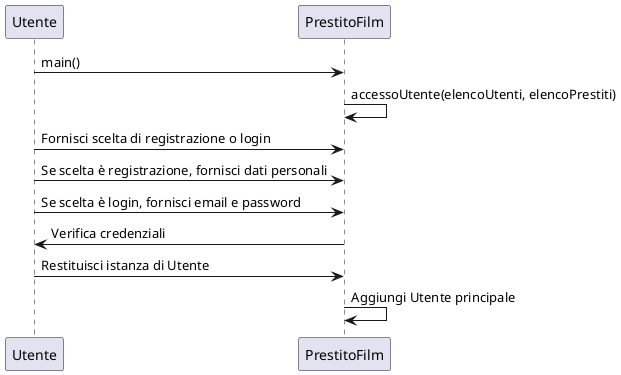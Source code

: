 @startuml accessoUtente
Utente->PrestitoFilm: main()
PrestitoFilm->PrestitoFilm: accessoUtente(elencoUtenti, elencoPrestiti)
Utente->PrestitoFilm: Fornisci scelta di registrazione o login
Utente->PrestitoFilm: Se scelta è registrazione, fornisci dati personali
Utente->PrestitoFilm: Se scelta è login, fornisci email e password
PrestitoFilm->Utente: Verifica credenziali
Utente->PrestitoFilm: Restituisci istanza di Utente
PrestitoFilm->PrestitoFilm: Aggiungi Utente principale
@enduml